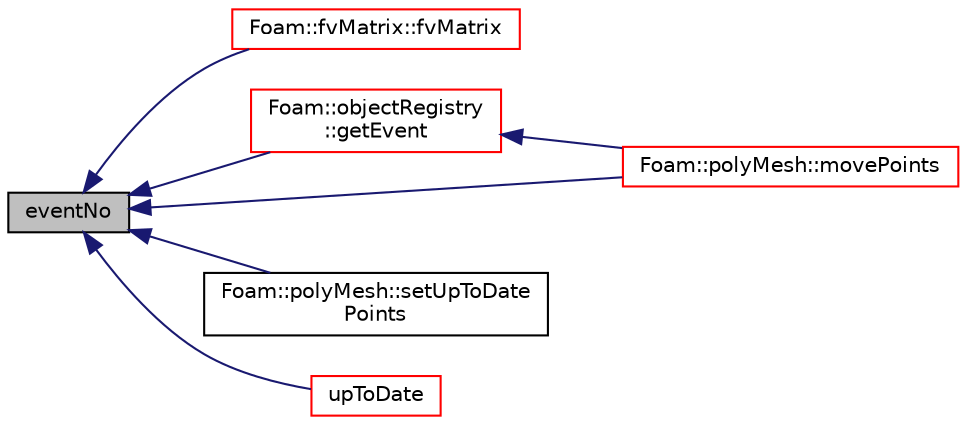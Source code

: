digraph "eventNo"
{
  bgcolor="transparent";
  edge [fontname="Helvetica",fontsize="10",labelfontname="Helvetica",labelfontsize="10"];
  node [fontname="Helvetica",fontsize="10",shape=record];
  rankdir="LR";
  Node1 [label="eventNo",height=0.2,width=0.4,color="black", fillcolor="grey75", style="filled", fontcolor="black"];
  Node1 -> Node2 [dir="back",color="midnightblue",fontsize="10",style="solid",fontname="Helvetica"];
  Node2 [label="Foam::fvMatrix::fvMatrix",height=0.2,width=0.4,color="red",URL="$a00875.html#aaedfa5273fb5304dfc52e58108e3a0c7",tooltip="Construct given a field to solve for. "];
  Node1 -> Node3 [dir="back",color="midnightblue",fontsize="10",style="solid",fontname="Helvetica"];
  Node3 [label="Foam::objectRegistry\l::getEvent",height=0.2,width=0.4,color="red",URL="$a01690.html#a72fc2b21596cda96bc31f0fff52d1ff1",tooltip="Return new event number. "];
  Node3 -> Node4 [dir="back",color="midnightblue",fontsize="10",style="solid",fontname="Helvetica"];
  Node4 [label="Foam::polyMesh::movePoints",height=0.2,width=0.4,color="red",URL="$a01917.html#a3693c648bea2e99054cbbb75d4bf4e4d",tooltip="Move points, returns volumes swept by faces in motion. "];
  Node1 -> Node4 [dir="back",color="midnightblue",fontsize="10",style="solid",fontname="Helvetica"];
  Node1 -> Node5 [dir="back",color="midnightblue",fontsize="10",style="solid",fontname="Helvetica"];
  Node5 [label="Foam::polyMesh::setUpToDate\lPoints",height=0.2,width=0.4,color="black",URL="$a01917.html#ae4efcda1e4399165675607498eaccaac",tooltip="Set io to be up-to-date with points. "];
  Node1 -> Node6 [dir="back",color="midnightblue",fontsize="10",style="solid",fontname="Helvetica"];
  Node6 [label="upToDate",height=0.2,width=0.4,color="red",URL="$a02147.html#afdde1fcdb54e1218d733f7351be66a54",tooltip="Return true if up-to-date with respect to given object. "];
}
